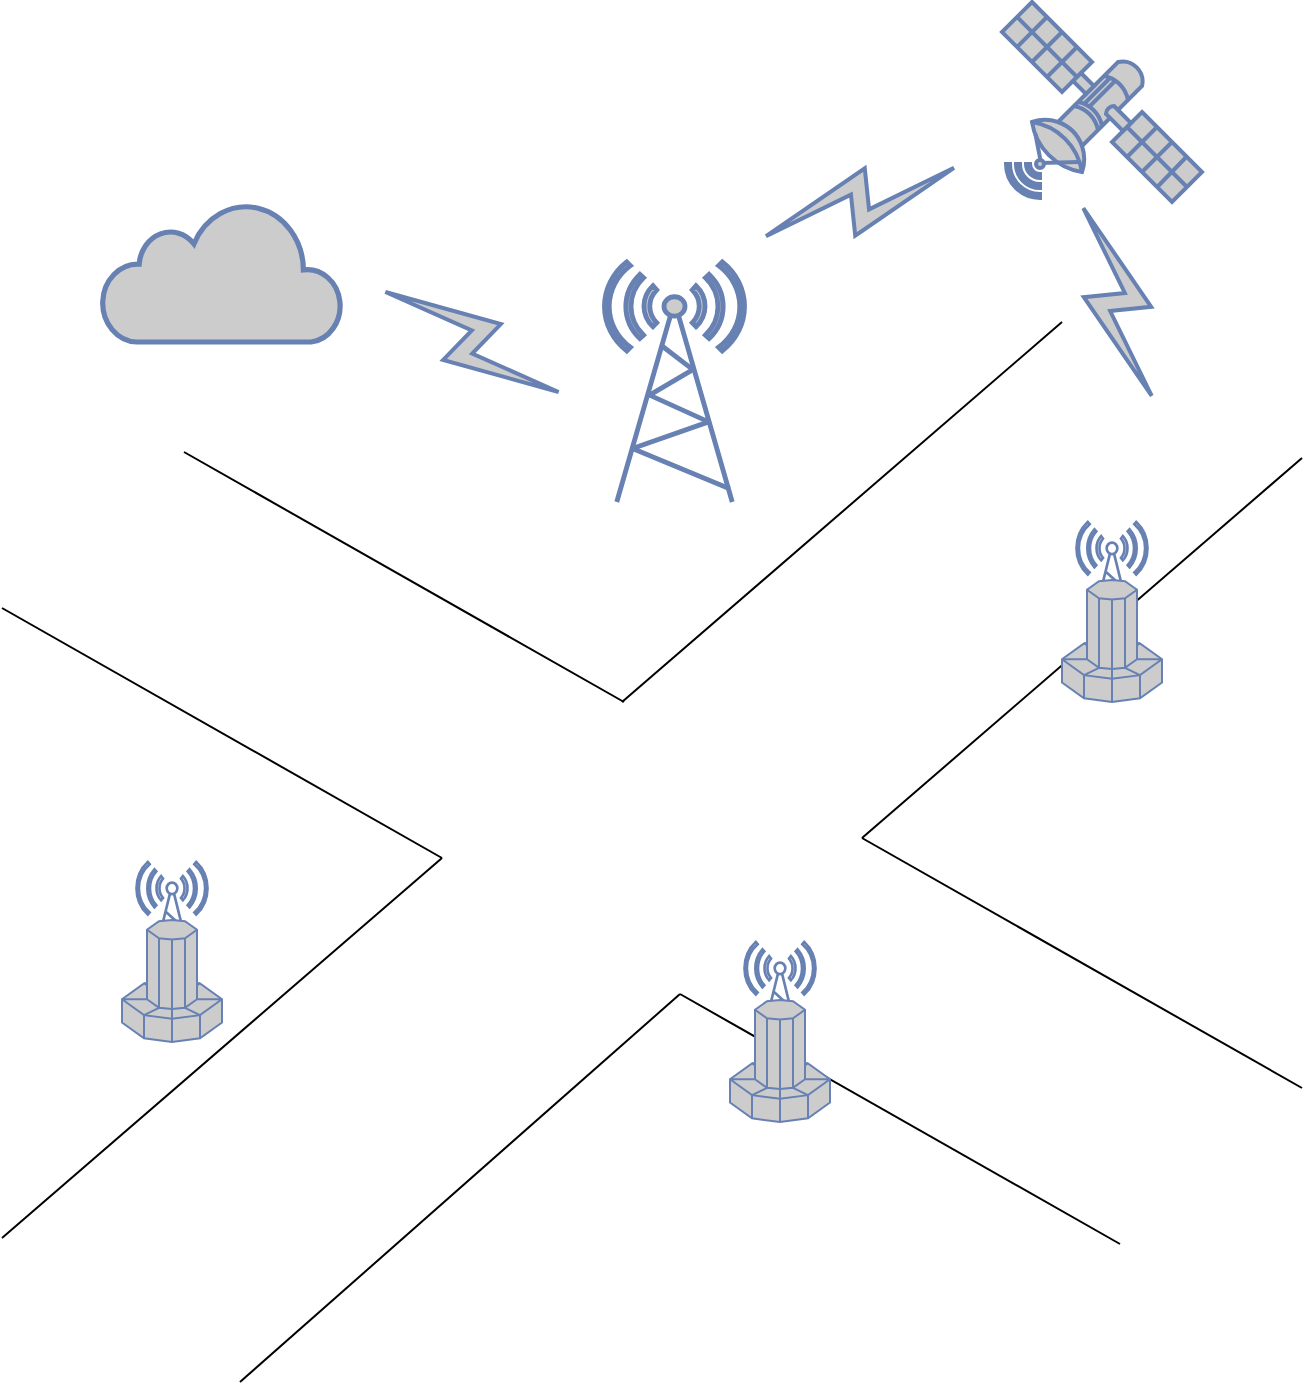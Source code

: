 <mxfile version="20.8.17" type="github">
  <diagram name="第 1 页" id="NdxWEblajsbIT6LDi7Qz">
    <mxGraphModel dx="1434" dy="1933" grid="1" gridSize="10" guides="1" tooltips="1" connect="1" arrows="1" fold="1" page="1" pageScale="1" pageWidth="827" pageHeight="1169" math="0" shadow="0">
      <root>
        <mxCell id="0" />
        <mxCell id="1" parent="0" />
        <mxCell id="Gx4qkYqsBj971IWDEv4H-24" value="" style="endArrow=none;html=1;rounded=0;" edge="1" parent="1">
          <mxGeometry width="50" height="50" relative="1" as="geometry">
            <mxPoint x="559" y="621" as="sourcePoint" />
            <mxPoint x="339" y="496" as="targetPoint" />
          </mxGeometry>
        </mxCell>
        <mxCell id="Gx4qkYqsBj971IWDEv4H-1" value="" style="fontColor=#0066CC;verticalAlign=top;verticalLabelPosition=bottom;labelPosition=center;align=center;html=1;outlineConnect=0;fillColor=#CCCCCC;strokeColor=#6881B3;gradientColor=none;gradientDirection=north;strokeWidth=2;shape=mxgraph.networks.satellite;rotation=0;" vertex="1" parent="1">
          <mxGeometry x="500" width="100" height="100" as="geometry" />
        </mxCell>
        <mxCell id="Gx4qkYqsBj971IWDEv4H-2" value="" style="fontColor=#0066CC;verticalAlign=top;verticalLabelPosition=bottom;labelPosition=center;align=center;html=1;outlineConnect=0;fillColor=#CCCCCC;strokeColor=#6881B3;gradientColor=none;gradientDirection=north;strokeWidth=2;shape=mxgraph.networks.radio_tower;" vertex="1" parent="1">
          <mxGeometry x="301.25" y="130" width="70" height="120" as="geometry" />
        </mxCell>
        <mxCell id="Gx4qkYqsBj971IWDEv4H-3" value="" style="html=1;outlineConnect=0;fillColor=#CCCCCC;strokeColor=#6881B3;gradientColor=none;gradientDirection=north;strokeWidth=2;shape=mxgraph.networks.cloud;fontColor=#ffffff;" vertex="1" parent="1">
          <mxGeometry x="50" y="100" width="120" height="70" as="geometry" />
        </mxCell>
        <mxCell id="Gx4qkYqsBj971IWDEv4H-6" value="" style="fontColor=#0066CC;verticalAlign=top;verticalLabelPosition=bottom;labelPosition=center;align=center;html=1;outlineConnect=0;fillColor=default;strokeColor=#6881B3;gradientColor=none;gradientDirection=north;strokeWidth=2;shape=mxgraph.networks.radio_tower;fillStyle=auto;" vertex="1" parent="1">
          <mxGeometry x="371.25" y="470" width="35.5" height="71" as="geometry" />
        </mxCell>
        <mxCell id="Gx4qkYqsBj971IWDEv4H-5" value="" style="fontColor=#0066CC;verticalAlign=top;verticalLabelPosition=bottom;labelPosition=center;align=center;html=1;outlineConnect=0;fillColor=#CCCCCC;strokeColor=#6881B3;gradientColor=none;gradientDirection=north;strokeWidth=2;shape=mxgraph.networks.supercomputer;fillStyle=auto;" vertex="1" parent="1">
          <mxGeometry x="364" y="499" width="50" height="61" as="geometry" />
        </mxCell>
        <mxCell id="Gx4qkYqsBj971IWDEv4H-10" value="" style="endArrow=none;html=1;rounded=0;" edge="1" parent="1">
          <mxGeometry width="50" height="50" relative="1" as="geometry">
            <mxPoint x="310" y="350" as="sourcePoint" />
            <mxPoint x="530" y="160" as="targetPoint" />
          </mxGeometry>
        </mxCell>
        <mxCell id="Gx4qkYqsBj971IWDEv4H-11" value="" style="endArrow=none;html=1;rounded=0;" edge="1" parent="1">
          <mxGeometry width="50" height="50" relative="1" as="geometry">
            <mxPoint x="311" y="350" as="sourcePoint" />
            <mxPoint x="91" y="225" as="targetPoint" />
          </mxGeometry>
        </mxCell>
        <mxCell id="Gx4qkYqsBj971IWDEv4H-12" value="" style="endArrow=none;html=1;rounded=0;" edge="1" parent="1">
          <mxGeometry width="50" height="50" relative="1" as="geometry">
            <mxPoint x="220" y="428" as="sourcePoint" />
            <mxPoint y="303" as="targetPoint" />
          </mxGeometry>
        </mxCell>
        <mxCell id="Gx4qkYqsBj971IWDEv4H-13" value="" style="endArrow=none;html=1;rounded=0;" edge="1" parent="1">
          <mxGeometry width="50" height="50" relative="1" as="geometry">
            <mxPoint y="618" as="sourcePoint" />
            <mxPoint x="220" y="428" as="targetPoint" />
          </mxGeometry>
        </mxCell>
        <mxCell id="Gx4qkYqsBj971IWDEv4H-14" value="" style="endArrow=none;html=1;rounded=0;" edge="1" parent="1">
          <mxGeometry width="50" height="50" relative="1" as="geometry">
            <mxPoint x="430" y="418" as="sourcePoint" />
            <mxPoint x="650" y="228" as="targetPoint" />
          </mxGeometry>
        </mxCell>
        <mxCell id="Gx4qkYqsBj971IWDEv4H-15" value="" style="endArrow=none;html=1;rounded=0;" edge="1" parent="1">
          <mxGeometry width="50" height="50" relative="1" as="geometry">
            <mxPoint x="650" y="543" as="sourcePoint" />
            <mxPoint x="430" y="418" as="targetPoint" />
          </mxGeometry>
        </mxCell>
        <mxCell id="Gx4qkYqsBj971IWDEv4H-25" value="" style="endArrow=none;html=1;rounded=0;" edge="1" parent="1">
          <mxGeometry width="50" height="50" relative="1" as="geometry">
            <mxPoint x="119" y="690" as="sourcePoint" />
            <mxPoint x="339" y="496" as="targetPoint" />
          </mxGeometry>
        </mxCell>
        <mxCell id="Gx4qkYqsBj971IWDEv4H-26" value="" style="fontColor=#0066CC;verticalAlign=top;verticalLabelPosition=bottom;labelPosition=center;align=center;html=1;outlineConnect=0;fillColor=default;strokeColor=#6881B3;gradientColor=none;gradientDirection=north;strokeWidth=2;shape=mxgraph.networks.radio_tower;fillStyle=auto;" vertex="1" parent="1">
          <mxGeometry x="67.25" y="430" width="35.5" height="71" as="geometry" />
        </mxCell>
        <mxCell id="Gx4qkYqsBj971IWDEv4H-27" value="" style="fontColor=#0066CC;verticalAlign=top;verticalLabelPosition=bottom;labelPosition=center;align=center;html=1;outlineConnect=0;fillColor=#CCCCCC;strokeColor=#6881B3;gradientColor=none;gradientDirection=north;strokeWidth=2;shape=mxgraph.networks.supercomputer;fillStyle=auto;" vertex="1" parent="1">
          <mxGeometry x="60" y="459" width="50" height="61" as="geometry" />
        </mxCell>
        <mxCell id="Gx4qkYqsBj971IWDEv4H-28" value="" style="fontColor=#0066CC;verticalAlign=top;verticalLabelPosition=bottom;labelPosition=center;align=center;html=1;outlineConnect=0;fillColor=default;strokeColor=#6881B3;gradientColor=none;gradientDirection=north;strokeWidth=2;shape=mxgraph.networks.radio_tower;fillStyle=auto;" vertex="1" parent="1">
          <mxGeometry x="537.25" y="260" width="35.5" height="71" as="geometry" />
        </mxCell>
        <mxCell id="Gx4qkYqsBj971IWDEv4H-29" value="" style="fontColor=#0066CC;verticalAlign=top;verticalLabelPosition=bottom;labelPosition=center;align=center;html=1;outlineConnect=0;fillColor=#CCCCCC;strokeColor=#6881B3;gradientColor=none;gradientDirection=north;strokeWidth=2;shape=mxgraph.networks.supercomputer;fillStyle=auto;" vertex="1" parent="1">
          <mxGeometry x="530" y="289" width="50" height="61" as="geometry" />
        </mxCell>
        <mxCell id="Gx4qkYqsBj971IWDEv4H-34" value="" style="fontColor=#0066CC;verticalAlign=top;verticalLabelPosition=bottom;labelPosition=center;align=center;html=1;outlineConnect=0;fillColor=#CCCCCC;strokeColor=#6881B3;gradientColor=none;gradientDirection=north;strokeWidth=2;shape=mxgraph.networks.comm_link;fillStyle=auto;rotation=-20;" vertex="1" parent="1">
          <mxGeometry x="542.75" y="100" width="30" height="100" as="geometry" />
        </mxCell>
        <mxCell id="Gx4qkYqsBj971IWDEv4H-35" value="" style="fontColor=#0066CC;verticalAlign=top;verticalLabelPosition=bottom;labelPosition=center;align=center;html=1;outlineConnect=0;fillColor=#CCCCCC;strokeColor=#6881B3;gradientColor=none;gradientDirection=north;strokeWidth=2;shape=mxgraph.networks.comm_link;fillStyle=auto;rotation=70;" vertex="1" parent="1">
          <mxGeometry x="414" y="50" width="30" height="100" as="geometry" />
        </mxCell>
        <mxCell id="Gx4qkYqsBj971IWDEv4H-36" value="" style="fontColor=#0066CC;verticalAlign=top;verticalLabelPosition=bottom;labelPosition=center;align=center;html=1;outlineConnect=0;fillColor=#CCCCCC;strokeColor=#6881B3;gradientColor=none;gradientDirection=north;strokeWidth=2;shape=mxgraph.networks.comm_link;fillStyle=auto;rotation=-60;" vertex="1" parent="1">
          <mxGeometry x="220" y="120" width="30" height="100" as="geometry" />
        </mxCell>
      </root>
    </mxGraphModel>
  </diagram>
</mxfile>
